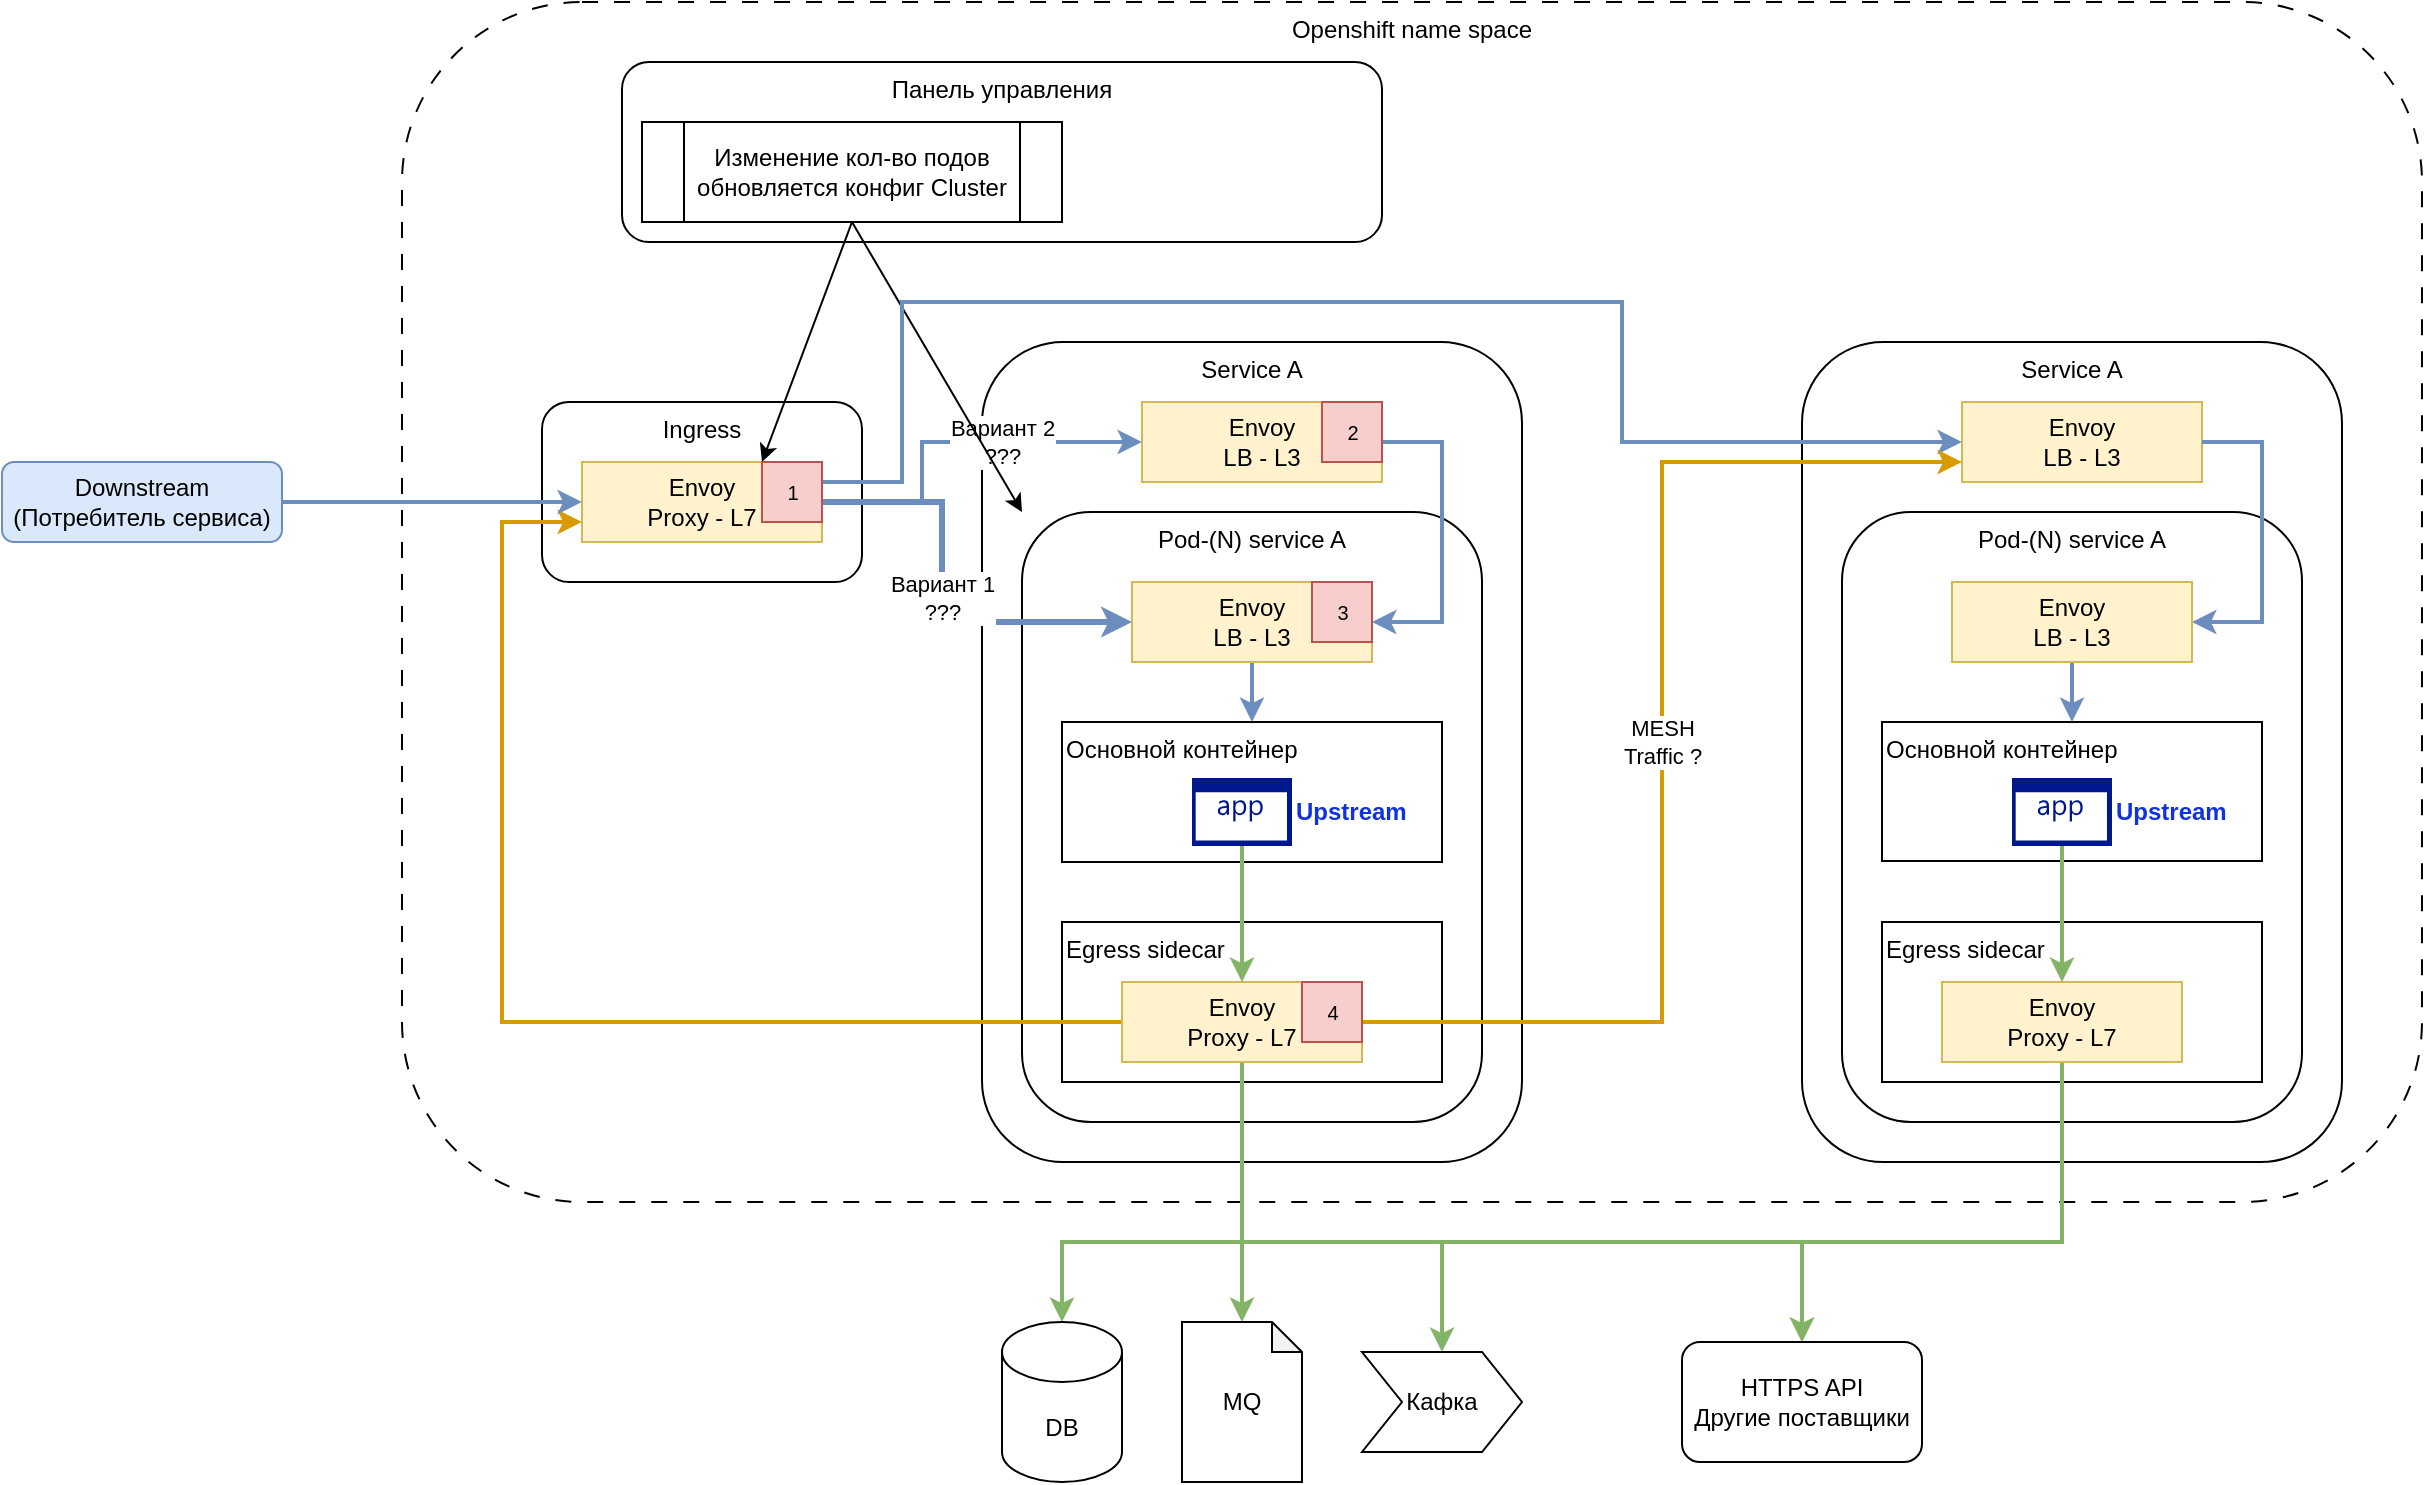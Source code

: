 <mxfile version="21.1.8" type="github">
  <diagram name="Страница 1" id="h-G-vhxxUBWK7qmxTNBn">
    <mxGraphModel dx="1615" dy="845" grid="1" gridSize="10" guides="1" tooltips="1" connect="1" arrows="1" fold="1" page="1" pageScale="1" pageWidth="827" pageHeight="1169" math="0" shadow="0">
      <root>
        <mxCell id="0" />
        <mxCell id="1" parent="0" />
        <mxCell id="gQgqUX1Pr18_1DQB4rD5-1" value="Downstream&lt;br&gt;(Потребитель сервиса)" style="rounded=1;whiteSpace=wrap;html=1;fillColor=#dae8fc;strokeColor=#6c8ebf;" vertex="1" parent="1">
          <mxGeometry x="40" y="240" width="140" height="40" as="geometry" />
        </mxCell>
        <mxCell id="gQgqUX1Pr18_1DQB4rD5-2" value="Openshift name space" style="rounded=1;whiteSpace=wrap;html=1;verticalAlign=top;dashed=1;dashPattern=8 8;" vertex="1" parent="1">
          <mxGeometry x="240" y="10" width="1010" height="600" as="geometry" />
        </mxCell>
        <mxCell id="gQgqUX1Pr18_1DQB4rD5-3" value="Ingress" style="rounded=1;whiteSpace=wrap;html=1;verticalAlign=top;" vertex="1" parent="1">
          <mxGeometry x="310" y="210" width="160" height="90" as="geometry" />
        </mxCell>
        <mxCell id="gQgqUX1Pr18_1DQB4rD5-4" value="Envoy &lt;br&gt;Proxy - L7" style="rounded=0;whiteSpace=wrap;html=1;fillColor=#fff2cc;strokeColor=#d6b656;" vertex="1" parent="1">
          <mxGeometry x="330" y="240" width="120" height="40" as="geometry" />
        </mxCell>
        <mxCell id="gQgqUX1Pr18_1DQB4rD5-5" value="Service A" style="rounded=1;whiteSpace=wrap;html=1;verticalAlign=top;" vertex="1" parent="1">
          <mxGeometry x="530" y="180" width="270" height="410" as="geometry" />
        </mxCell>
        <mxCell id="gQgqUX1Pr18_1DQB4rD5-7" value="Envoy &lt;br&gt;LB - L3" style="rounded=0;whiteSpace=wrap;html=1;fillColor=#fff2cc;strokeColor=#d6b656;" vertex="1" parent="1">
          <mxGeometry x="610" y="210" width="120" height="40" as="geometry" />
        </mxCell>
        <mxCell id="gQgqUX1Pr18_1DQB4rD5-8" value="Pod-(N) service A" style="rounded=1;whiteSpace=wrap;html=1;verticalAlign=top;" vertex="1" parent="1">
          <mxGeometry x="550" y="265" width="230" height="305" as="geometry" />
        </mxCell>
        <mxCell id="gQgqUX1Pr18_1DQB4rD5-11" value="Основной контейнер" style="rounded=0;whiteSpace=wrap;html=1;verticalAlign=top;align=left;" vertex="1" parent="1">
          <mxGeometry x="570" y="370" width="190" height="70" as="geometry" />
        </mxCell>
        <mxCell id="gQgqUX1Pr18_1DQB4rD5-10" value="Upstream&amp;nbsp;" style="sketch=0;aspect=fixed;pointerEvents=1;shadow=0;dashed=0;html=1;strokeColor=none;labelPosition=right;verticalLabelPosition=middle;verticalAlign=middle;align=left;fillColor=#00188D;shape=mxgraph.mscae.enterprise.application;fontStyle=1;fontColor=#1032e0;" vertex="1" parent="1">
          <mxGeometry x="635" y="398" width="50" height="34" as="geometry" />
        </mxCell>
        <mxCell id="gQgqUX1Pr18_1DQB4rD5-12" value="Egress sidecar" style="rounded=0;whiteSpace=wrap;html=1;verticalAlign=top;align=left;" vertex="1" parent="1">
          <mxGeometry x="570" y="470" width="190" height="80" as="geometry" />
        </mxCell>
        <mxCell id="gQgqUX1Pr18_1DQB4rD5-23" style="edgeStyle=orthogonalEdgeStyle;rounded=0;orthogonalLoop=1;jettySize=auto;html=1;exitX=0.5;exitY=1;exitDx=0;exitDy=0;entryX=0.5;entryY=0;entryDx=0;entryDy=0;entryPerimeter=0;fillColor=#d5e8d4;strokeColor=#82b366;strokeWidth=2;" edge="1" parent="1" source="gQgqUX1Pr18_1DQB4rD5-13" target="gQgqUX1Pr18_1DQB4rD5-20">
          <mxGeometry relative="1" as="geometry">
            <Array as="points">
              <mxPoint x="660" y="630" />
              <mxPoint x="570" y="630" />
            </Array>
          </mxGeometry>
        </mxCell>
        <mxCell id="gQgqUX1Pr18_1DQB4rD5-24" style="edgeStyle=orthogonalEdgeStyle;rounded=0;orthogonalLoop=1;jettySize=auto;html=1;exitX=0.5;exitY=1;exitDx=0;exitDy=0;entryX=0.5;entryY=0;entryDx=0;entryDy=0;entryPerimeter=0;strokeWidth=2;fillColor=#d5e8d4;strokeColor=#82b366;" edge="1" parent="1" source="gQgqUX1Pr18_1DQB4rD5-13" target="gQgqUX1Pr18_1DQB4rD5-21">
          <mxGeometry relative="1" as="geometry" />
        </mxCell>
        <mxCell id="gQgqUX1Pr18_1DQB4rD5-25" style="edgeStyle=orthogonalEdgeStyle;rounded=0;orthogonalLoop=1;jettySize=auto;html=1;exitX=0.5;exitY=1;exitDx=0;exitDy=0;entryX=0.5;entryY=0;entryDx=0;entryDy=0;fillColor=#d5e8d4;strokeColor=#82b366;strokeWidth=2;" edge="1" parent="1" source="gQgqUX1Pr18_1DQB4rD5-13" target="gQgqUX1Pr18_1DQB4rD5-22">
          <mxGeometry relative="1" as="geometry">
            <Array as="points">
              <mxPoint x="660" y="630" />
              <mxPoint x="760" y="630" />
            </Array>
          </mxGeometry>
        </mxCell>
        <mxCell id="gQgqUX1Pr18_1DQB4rD5-46" style="edgeStyle=orthogonalEdgeStyle;rounded=0;orthogonalLoop=1;jettySize=auto;html=1;exitX=0;exitY=0.5;exitDx=0;exitDy=0;entryX=0;entryY=0.75;entryDx=0;entryDy=0;fillColor=#ffe6cc;strokeColor=#d79b00;strokeWidth=2;" edge="1" parent="1" source="gQgqUX1Pr18_1DQB4rD5-13" target="gQgqUX1Pr18_1DQB4rD5-4">
          <mxGeometry relative="1" as="geometry">
            <Array as="points">
              <mxPoint x="290" y="520" />
              <mxPoint x="290" y="270" />
            </Array>
          </mxGeometry>
        </mxCell>
        <mxCell id="gQgqUX1Pr18_1DQB4rD5-49" style="edgeStyle=orthogonalEdgeStyle;rounded=0;orthogonalLoop=1;jettySize=auto;html=1;exitX=0.5;exitY=1;exitDx=0;exitDy=0;entryX=0.5;entryY=0;entryDx=0;entryDy=0;fillColor=#d5e8d4;strokeColor=#82b366;strokeWidth=2;" edge="1" parent="1" source="gQgqUX1Pr18_1DQB4rD5-13" target="gQgqUX1Pr18_1DQB4rD5-47">
          <mxGeometry relative="1" as="geometry">
            <Array as="points">
              <mxPoint x="660" y="630" />
              <mxPoint x="940" y="630" />
            </Array>
          </mxGeometry>
        </mxCell>
        <mxCell id="gQgqUX1Pr18_1DQB4rD5-13" value="Envoy &lt;br&gt;Proxy - L7" style="rounded=0;whiteSpace=wrap;html=1;fillColor=#fff2cc;strokeColor=#d6b656;" vertex="1" parent="1">
          <mxGeometry x="600" y="500" width="120" height="40" as="geometry" />
        </mxCell>
        <mxCell id="gQgqUX1Pr18_1DQB4rD5-14" style="edgeStyle=orthogonalEdgeStyle;rounded=0;orthogonalLoop=1;jettySize=auto;html=1;exitX=1;exitY=0.5;exitDx=0;exitDy=0;entryX=0;entryY=0.5;entryDx=0;entryDy=0;fillColor=#dae8fc;strokeColor=#6c8ebf;strokeWidth=2;" edge="1" parent="1" source="gQgqUX1Pr18_1DQB4rD5-1" target="gQgqUX1Pr18_1DQB4rD5-4">
          <mxGeometry relative="1" as="geometry" />
        </mxCell>
        <mxCell id="gQgqUX1Pr18_1DQB4rD5-15" value="Вариант 2&lt;br style=&quot;border-color: var(--border-color);&quot;&gt;???" style="edgeStyle=orthogonalEdgeStyle;rounded=0;orthogonalLoop=1;jettySize=auto;html=1;exitX=1;exitY=0.5;exitDx=0;exitDy=0;entryX=0;entryY=0.5;entryDx=0;entryDy=0;fillColor=#dae8fc;strokeColor=#6c8ebf;strokeWidth=2;" edge="1" parent="1" source="gQgqUX1Pr18_1DQB4rD5-4" target="gQgqUX1Pr18_1DQB4rD5-7">
          <mxGeometry x="0.263" relative="1" as="geometry">
            <Array as="points">
              <mxPoint x="500" y="260" />
              <mxPoint x="500" y="230" />
            </Array>
            <mxPoint as="offset" />
          </mxGeometry>
        </mxCell>
        <mxCell id="gQgqUX1Pr18_1DQB4rD5-18" style="edgeStyle=orthogonalEdgeStyle;rounded=0;orthogonalLoop=1;jettySize=auto;html=1;exitX=0.5;exitY=1;exitDx=0;exitDy=0;exitPerimeter=0;entryX=0.5;entryY=0;entryDx=0;entryDy=0;fillColor=#d5e8d4;strokeColor=#82b366;strokeWidth=2;" edge="1" parent="1" source="gQgqUX1Pr18_1DQB4rD5-10" target="gQgqUX1Pr18_1DQB4rD5-13">
          <mxGeometry relative="1" as="geometry" />
        </mxCell>
        <mxCell id="gQgqUX1Pr18_1DQB4rD5-19" style="edgeStyle=orthogonalEdgeStyle;rounded=0;orthogonalLoop=1;jettySize=auto;html=1;exitX=1;exitY=0.5;exitDx=0;exitDy=0;entryX=1;entryY=0.5;entryDx=0;entryDy=0;strokeWidth=2;fillColor=#dae8fc;strokeColor=#6c8ebf;" edge="1" parent="1" source="gQgqUX1Pr18_1DQB4rD5-7" target="gQgqUX1Pr18_1DQB4rD5-26">
          <mxGeometry relative="1" as="geometry">
            <Array as="points">
              <mxPoint x="760" y="230" />
              <mxPoint x="760" y="320" />
            </Array>
          </mxGeometry>
        </mxCell>
        <mxCell id="gQgqUX1Pr18_1DQB4rD5-20" value="DB" style="shape=cylinder3;whiteSpace=wrap;html=1;boundedLbl=1;backgroundOutline=1;size=15;" vertex="1" parent="1">
          <mxGeometry x="540" y="670" width="60" height="80" as="geometry" />
        </mxCell>
        <mxCell id="gQgqUX1Pr18_1DQB4rD5-21" value="MQ" style="shape=note;whiteSpace=wrap;html=1;backgroundOutline=1;darkOpacity=0.05;size=15;" vertex="1" parent="1">
          <mxGeometry x="630" y="670" width="60" height="80" as="geometry" />
        </mxCell>
        <mxCell id="gQgqUX1Pr18_1DQB4rD5-22" value="Кафка" style="shape=step;perimeter=stepPerimeter;whiteSpace=wrap;html=1;fixedSize=1;" vertex="1" parent="1">
          <mxGeometry x="720" y="685" width="80" height="50" as="geometry" />
        </mxCell>
        <mxCell id="gQgqUX1Pr18_1DQB4rD5-27" style="edgeStyle=orthogonalEdgeStyle;rounded=0;orthogonalLoop=1;jettySize=auto;html=1;exitX=0.5;exitY=1;exitDx=0;exitDy=0;entryX=0.5;entryY=0;entryDx=0;entryDy=0;fillColor=#dae8fc;strokeColor=#6c8ebf;strokeWidth=2;" edge="1" parent="1" source="gQgqUX1Pr18_1DQB4rD5-26" target="gQgqUX1Pr18_1DQB4rD5-11">
          <mxGeometry relative="1" as="geometry" />
        </mxCell>
        <mxCell id="gQgqUX1Pr18_1DQB4rD5-26" value="Envoy &lt;br&gt;LB - L3" style="rounded=0;whiteSpace=wrap;html=1;fillColor=#fff2cc;strokeColor=#d6b656;" vertex="1" parent="1">
          <mxGeometry x="605" y="300" width="120" height="40" as="geometry" />
        </mxCell>
        <mxCell id="gQgqUX1Pr18_1DQB4rD5-28" value="Панель управления" style="rounded=1;whiteSpace=wrap;html=1;verticalAlign=top;" vertex="1" parent="1">
          <mxGeometry x="350" y="40" width="380" height="90" as="geometry" />
        </mxCell>
        <mxCell id="gQgqUX1Pr18_1DQB4rD5-31" value="Изменение кол-во подов обновляется конфиг Cluster" style="shape=process;whiteSpace=wrap;html=1;backgroundOutline=1;" vertex="1" parent="1">
          <mxGeometry x="360" y="70" width="210" height="50" as="geometry" />
        </mxCell>
        <mxCell id="gQgqUX1Pr18_1DQB4rD5-29" style="rounded=0;orthogonalLoop=1;jettySize=auto;html=1;exitX=0.5;exitY=1;exitDx=0;exitDy=0;entryX=0;entryY=0;entryDx=0;entryDy=0;" edge="1" parent="1" source="gQgqUX1Pr18_1DQB4rD5-31" target="gQgqUX1Pr18_1DQB4rD5-8">
          <mxGeometry relative="1" as="geometry" />
        </mxCell>
        <mxCell id="gQgqUX1Pr18_1DQB4rD5-30" style="rounded=0;orthogonalLoop=1;jettySize=auto;html=1;exitX=0.5;exitY=1;exitDx=0;exitDy=0;entryX=0.75;entryY=0;entryDx=0;entryDy=0;" edge="1" parent="1" source="gQgqUX1Pr18_1DQB4rD5-31" target="gQgqUX1Pr18_1DQB4rD5-4">
          <mxGeometry relative="1" as="geometry" />
        </mxCell>
        <mxCell id="gQgqUX1Pr18_1DQB4rD5-32" value="Вариант 1&lt;br&gt;???" style="edgeStyle=orthogonalEdgeStyle;rounded=0;orthogonalLoop=1;jettySize=auto;html=1;exitX=1;exitY=0.5;exitDx=0;exitDy=0;entryX=0;entryY=0.5;entryDx=0;entryDy=0;strokeWidth=3;fillColor=#dae8fc;strokeColor=#6c8ebf;" edge="1" parent="1" source="gQgqUX1Pr18_1DQB4rD5-4" target="gQgqUX1Pr18_1DQB4rD5-26">
          <mxGeometry relative="1" as="geometry">
            <Array as="points">
              <mxPoint x="510" y="260" />
              <mxPoint x="510" y="320" />
            </Array>
          </mxGeometry>
        </mxCell>
        <mxCell id="gQgqUX1Pr18_1DQB4rD5-33" value="Service A" style="rounded=1;whiteSpace=wrap;html=1;verticalAlign=top;" vertex="1" parent="1">
          <mxGeometry x="940" y="180" width="270" height="410" as="geometry" />
        </mxCell>
        <mxCell id="gQgqUX1Pr18_1DQB4rD5-34" value="Envoy &lt;br&gt;LB - L3" style="rounded=0;whiteSpace=wrap;html=1;fillColor=#fff2cc;strokeColor=#d6b656;" vertex="1" parent="1">
          <mxGeometry x="1020" y="210" width="120" height="40" as="geometry" />
        </mxCell>
        <mxCell id="gQgqUX1Pr18_1DQB4rD5-35" value="Pod-(N) service A" style="rounded=1;whiteSpace=wrap;html=1;verticalAlign=top;" vertex="1" parent="1">
          <mxGeometry x="960" y="265" width="230" height="305" as="geometry" />
        </mxCell>
        <mxCell id="gQgqUX1Pr18_1DQB4rD5-36" value="Основной контейнер" style="rounded=0;whiteSpace=wrap;html=1;verticalAlign=top;align=left;" vertex="1" parent="1">
          <mxGeometry x="980" y="370" width="190" height="69.5" as="geometry" />
        </mxCell>
        <mxCell id="gQgqUX1Pr18_1DQB4rD5-37" value="Upstream&amp;nbsp;" style="sketch=0;aspect=fixed;pointerEvents=1;shadow=0;dashed=0;html=1;strokeColor=none;labelPosition=right;verticalLabelPosition=middle;verticalAlign=middle;align=left;fillColor=#00188D;shape=mxgraph.mscae.enterprise.application;fontColor=#1032e0;fontStyle=1" vertex="1" parent="1">
          <mxGeometry x="1045" y="398" width="50" height="34" as="geometry" />
        </mxCell>
        <mxCell id="gQgqUX1Pr18_1DQB4rD5-38" value="Egress sidecar" style="rounded=0;whiteSpace=wrap;html=1;verticalAlign=top;align=left;" vertex="1" parent="1">
          <mxGeometry x="980" y="470" width="190" height="80" as="geometry" />
        </mxCell>
        <mxCell id="gQgqUX1Pr18_1DQB4rD5-48" style="edgeStyle=orthogonalEdgeStyle;rounded=0;orthogonalLoop=1;jettySize=auto;html=1;exitX=0.5;exitY=1;exitDx=0;exitDy=0;entryX=0.5;entryY=0;entryDx=0;entryDy=0;fillColor=#d5e8d4;strokeColor=#82b366;strokeWidth=2;" edge="1" parent="1" source="gQgqUX1Pr18_1DQB4rD5-39" target="gQgqUX1Pr18_1DQB4rD5-47">
          <mxGeometry relative="1" as="geometry">
            <Array as="points">
              <mxPoint x="1070" y="630" />
              <mxPoint x="940" y="630" />
            </Array>
          </mxGeometry>
        </mxCell>
        <mxCell id="gQgqUX1Pr18_1DQB4rD5-39" value="Envoy &lt;br&gt;Proxy - L7" style="rounded=0;whiteSpace=wrap;html=1;fillColor=#fff2cc;strokeColor=#d6b656;" vertex="1" parent="1">
          <mxGeometry x="1010" y="500" width="120" height="40" as="geometry" />
        </mxCell>
        <mxCell id="gQgqUX1Pr18_1DQB4rD5-40" style="edgeStyle=orthogonalEdgeStyle;rounded=0;orthogonalLoop=1;jettySize=auto;html=1;exitX=0.5;exitY=1;exitDx=0;exitDy=0;exitPerimeter=0;entryX=0.5;entryY=0;entryDx=0;entryDy=0;fillColor=#d5e8d4;strokeColor=#82b366;strokeWidth=2;" edge="1" parent="1" source="gQgqUX1Pr18_1DQB4rD5-37" target="gQgqUX1Pr18_1DQB4rD5-39">
          <mxGeometry relative="1" as="geometry" />
        </mxCell>
        <mxCell id="gQgqUX1Pr18_1DQB4rD5-41" style="edgeStyle=orthogonalEdgeStyle;rounded=0;orthogonalLoop=1;jettySize=auto;html=1;exitX=1;exitY=0.5;exitDx=0;exitDy=0;entryX=1;entryY=0.5;entryDx=0;entryDy=0;strokeWidth=2;fillColor=#dae8fc;strokeColor=#6c8ebf;" edge="1" parent="1" source="gQgqUX1Pr18_1DQB4rD5-34" target="gQgqUX1Pr18_1DQB4rD5-43">
          <mxGeometry relative="1" as="geometry">
            <Array as="points">
              <mxPoint x="1170" y="230" />
              <mxPoint x="1170" y="320" />
            </Array>
          </mxGeometry>
        </mxCell>
        <mxCell id="gQgqUX1Pr18_1DQB4rD5-42" style="edgeStyle=orthogonalEdgeStyle;rounded=0;orthogonalLoop=1;jettySize=auto;html=1;exitX=0.5;exitY=1;exitDx=0;exitDy=0;entryX=0.5;entryY=0;entryDx=0;entryDy=0;fillColor=#dae8fc;strokeColor=#6c8ebf;strokeWidth=2;" edge="1" parent="1" source="gQgqUX1Pr18_1DQB4rD5-43" target="gQgqUX1Pr18_1DQB4rD5-36">
          <mxGeometry relative="1" as="geometry" />
        </mxCell>
        <mxCell id="gQgqUX1Pr18_1DQB4rD5-43" value="Envoy &lt;br&gt;LB - L3" style="rounded=0;whiteSpace=wrap;html=1;fillColor=#fff2cc;strokeColor=#d6b656;" vertex="1" parent="1">
          <mxGeometry x="1015" y="300" width="120" height="40" as="geometry" />
        </mxCell>
        <mxCell id="gQgqUX1Pr18_1DQB4rD5-44" style="edgeStyle=orthogonalEdgeStyle;rounded=0;orthogonalLoop=1;jettySize=auto;html=1;exitX=1;exitY=0.25;exitDx=0;exitDy=0;entryX=0;entryY=0.5;entryDx=0;entryDy=0;strokeWidth=2;fillColor=#dae8fc;strokeColor=#6c8ebf;" edge="1" parent="1" source="gQgqUX1Pr18_1DQB4rD5-4" target="gQgqUX1Pr18_1DQB4rD5-34">
          <mxGeometry relative="1" as="geometry">
            <Array as="points">
              <mxPoint x="490" y="250" />
              <mxPoint x="490" y="160" />
              <mxPoint x="850" y="160" />
              <mxPoint x="850" y="230" />
            </Array>
          </mxGeometry>
        </mxCell>
        <mxCell id="gQgqUX1Pr18_1DQB4rD5-45" value="MESH&lt;br&gt;Traffic ?" style="edgeStyle=orthogonalEdgeStyle;rounded=0;orthogonalLoop=1;jettySize=auto;html=1;exitX=1;exitY=0.5;exitDx=0;exitDy=0;entryX=0;entryY=0.75;entryDx=0;entryDy=0;strokeWidth=2;fillColor=#ffe6cc;strokeColor=#d79b00;" edge="1" parent="1" source="gQgqUX1Pr18_1DQB4rD5-13" target="gQgqUX1Pr18_1DQB4rD5-34">
          <mxGeometry relative="1" as="geometry" />
        </mxCell>
        <mxCell id="gQgqUX1Pr18_1DQB4rD5-47" value="HTTPS API&lt;br&gt;Другие поставщики" style="rounded=1;whiteSpace=wrap;html=1;" vertex="1" parent="1">
          <mxGeometry x="880" y="680" width="120" height="60" as="geometry" />
        </mxCell>
        <mxCell id="gQgqUX1Pr18_1DQB4rD5-50" value="1" style="text;html=1;align=center;verticalAlign=middle;resizable=0;points=[];autosize=1;strokeColor=#b85450;fillColor=#f8cecc;fontSize=10;" vertex="1" parent="1">
          <mxGeometry x="420" y="240" width="30" height="30" as="geometry" />
        </mxCell>
        <mxCell id="gQgqUX1Pr18_1DQB4rD5-51" value="2" style="text;html=1;align=center;verticalAlign=middle;resizable=0;points=[];autosize=1;strokeColor=#b85450;fillColor=#f8cecc;fontSize=10;" vertex="1" parent="1">
          <mxGeometry x="700" y="210" width="30" height="30" as="geometry" />
        </mxCell>
        <mxCell id="gQgqUX1Pr18_1DQB4rD5-52" value="3" style="text;html=1;align=center;verticalAlign=middle;resizable=0;points=[];autosize=1;strokeColor=#b85450;fillColor=#f8cecc;fontSize=10;" vertex="1" parent="1">
          <mxGeometry x="695" y="300" width="30" height="30" as="geometry" />
        </mxCell>
        <mxCell id="gQgqUX1Pr18_1DQB4rD5-53" value="4" style="text;html=1;align=center;verticalAlign=middle;resizable=0;points=[];autosize=1;strokeColor=#b85450;fillColor=#f8cecc;fontSize=10;" vertex="1" parent="1">
          <mxGeometry x="690" y="500" width="30" height="30" as="geometry" />
        </mxCell>
      </root>
    </mxGraphModel>
  </diagram>
</mxfile>
